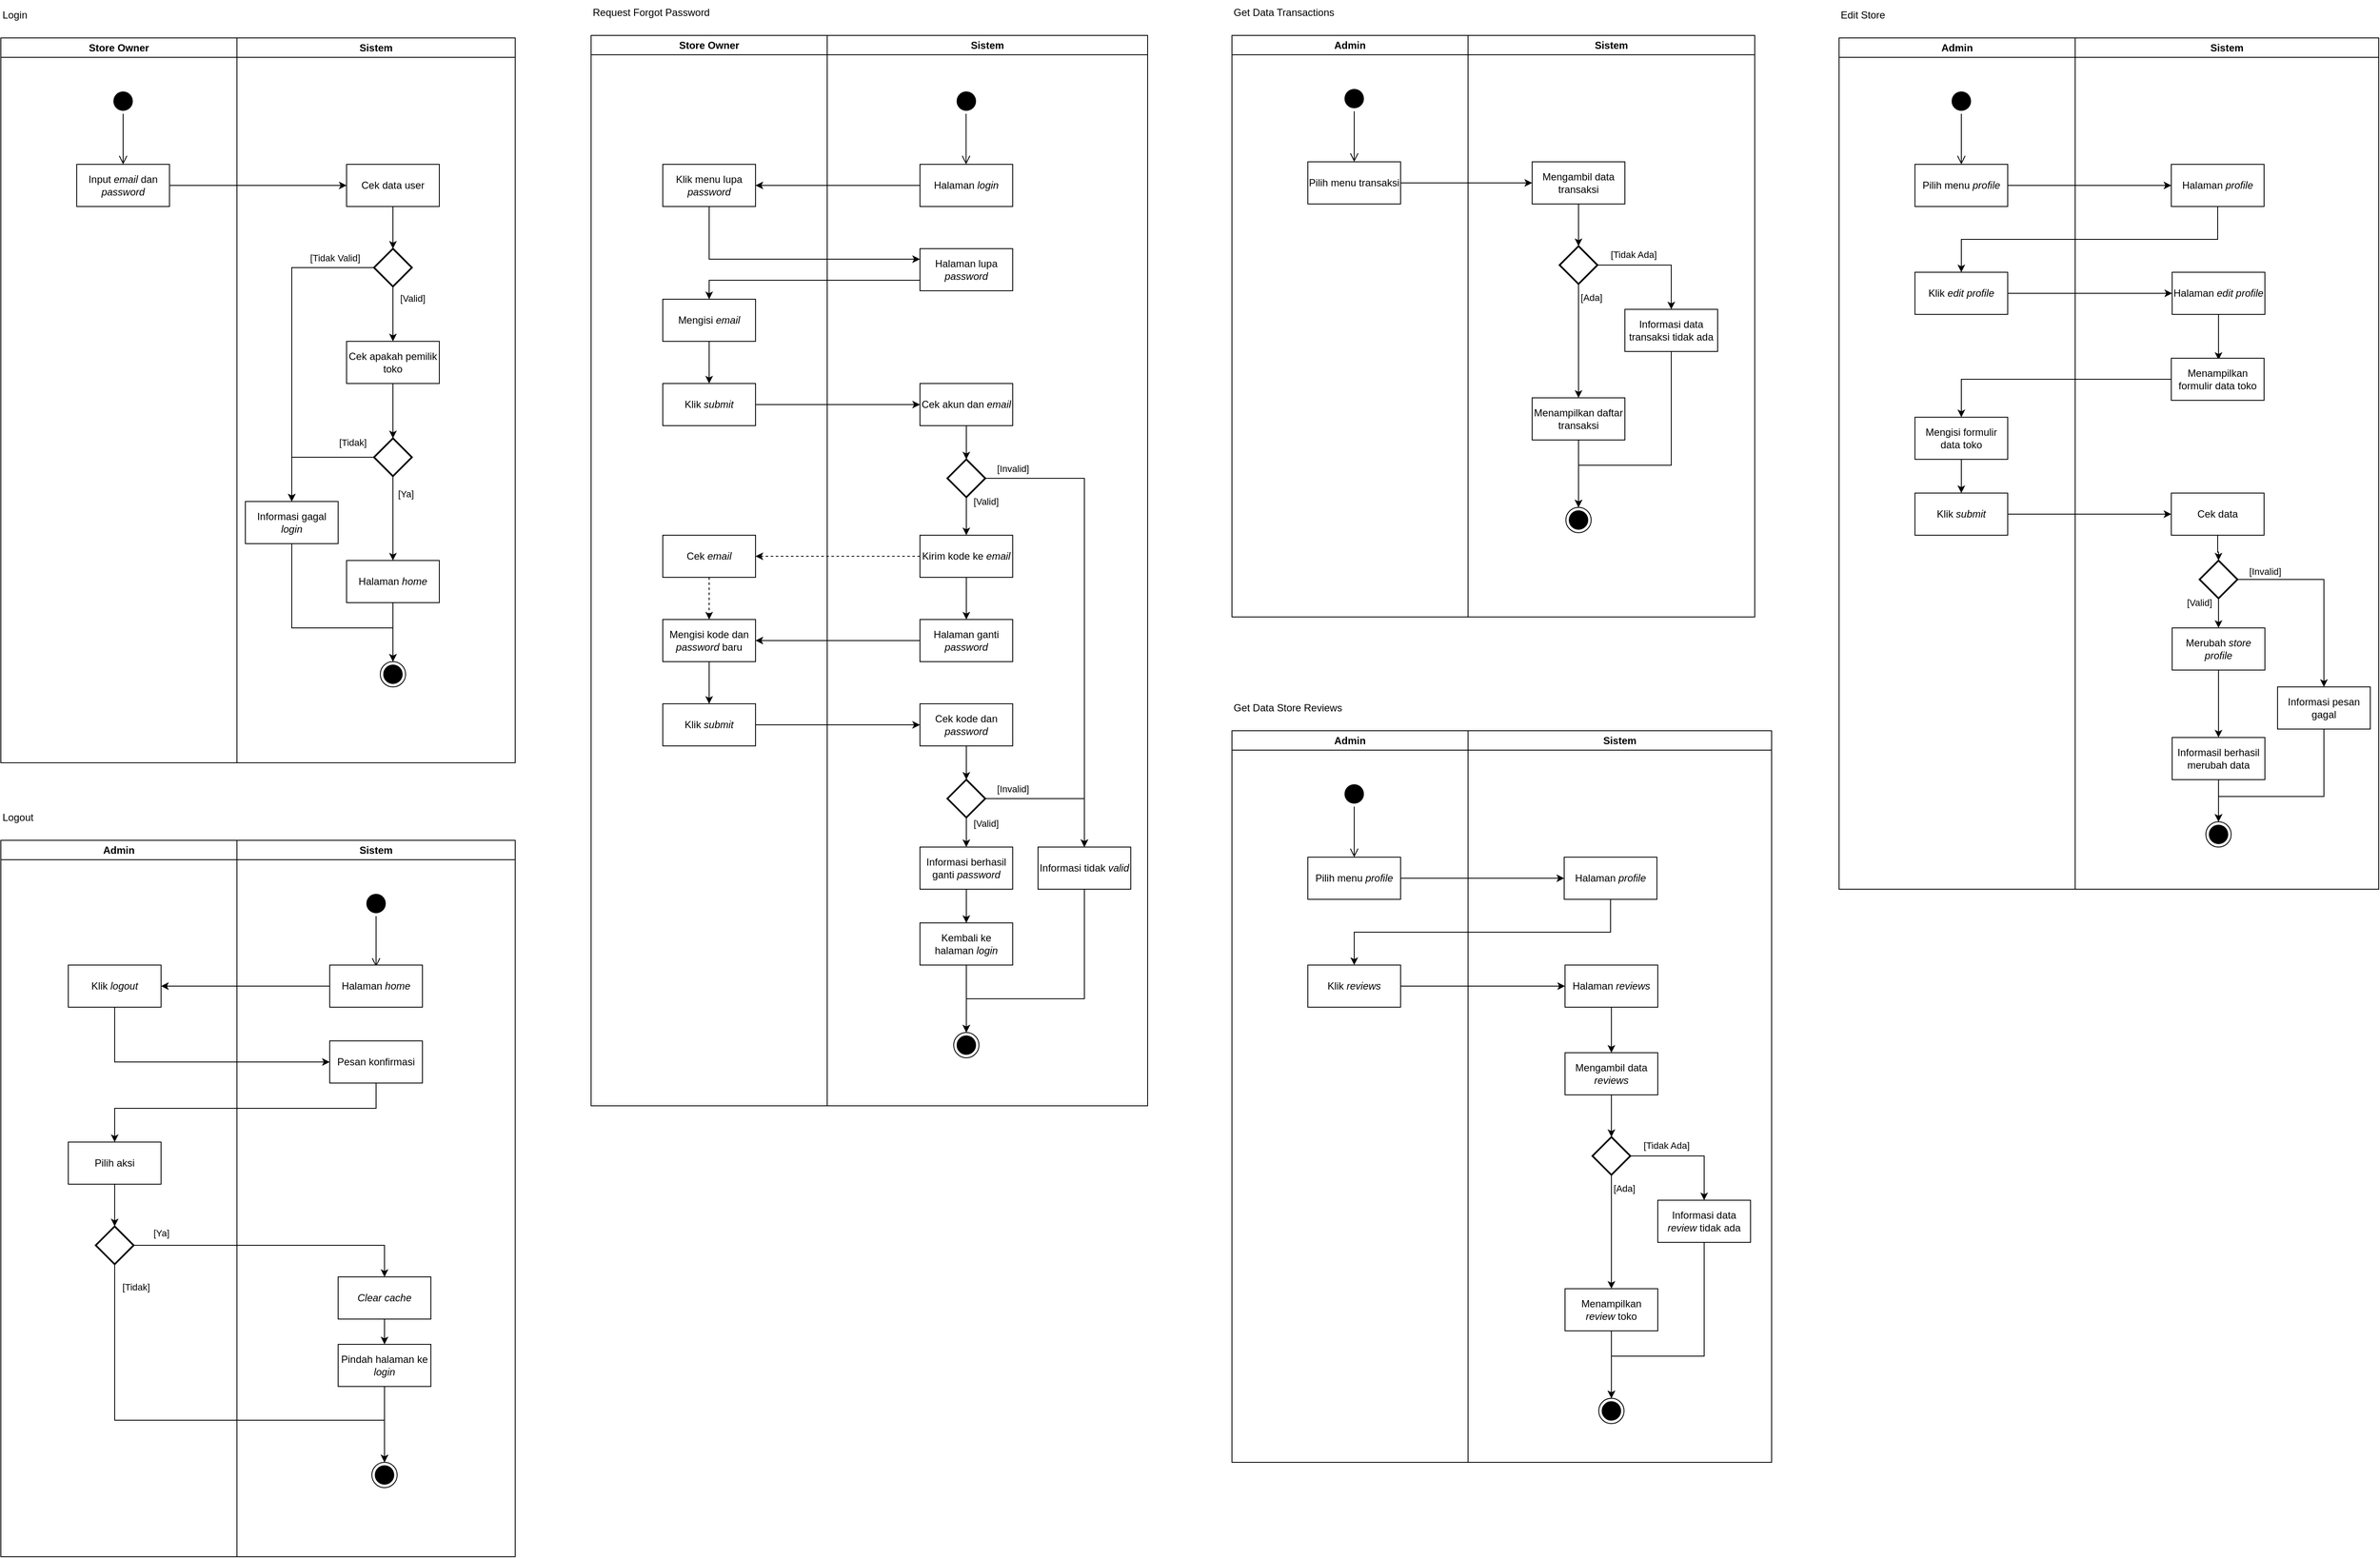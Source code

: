 <mxfile version="21.6.3" type="github">
  <diagram name="Page-1" id="xiiCET_Y6QIltrTSjUax">
    <mxGraphModel dx="4797" dy="2580" grid="1" gridSize="10" guides="1" tooltips="1" connect="1" arrows="1" fold="1" page="1" pageScale="1" pageWidth="827" pageHeight="1169" math="0" shadow="0">
      <root>
        <mxCell id="0" />
        <mxCell id="1" parent="0" />
        <mxCell id="NhR1j5uH20zTkMwMt2rW-1" value="" style="group;movable=1;resizable=1;rotatable=1;deletable=1;editable=1;locked=0;connectable=1;" parent="1" vertex="1" connectable="0">
          <mxGeometry x="-160" y="110" width="610" height="860" as="geometry" />
        </mxCell>
        <mxCell id="NhR1j5uH20zTkMwMt2rW-2" value="Store Owner" style="swimlane;whiteSpace=wrap;html=1;movable=1;resizable=1;rotatable=1;deletable=1;editable=1;locked=0;connectable=1;" parent="NhR1j5uH20zTkMwMt2rW-1" vertex="1">
          <mxGeometry width="280" height="860" as="geometry" />
        </mxCell>
        <mxCell id="NhR1j5uH20zTkMwMt2rW-3" value="" style="ellipse;html=1;shape=startState;fillColor=#000000;strokeColor=#030000;movable=1;resizable=1;rotatable=1;deletable=1;editable=1;locked=0;connectable=1;" parent="NhR1j5uH20zTkMwMt2rW-2" vertex="1">
          <mxGeometry x="130" y="60" width="30" height="30" as="geometry" />
        </mxCell>
        <mxCell id="NhR1j5uH20zTkMwMt2rW-4" value="" style="edgeStyle=orthogonalEdgeStyle;html=1;verticalAlign=bottom;endArrow=open;endSize=8;strokeColor=#030000;rounded=0;movable=1;resizable=1;rotatable=1;deletable=1;editable=1;locked=0;connectable=1;" parent="NhR1j5uH20zTkMwMt2rW-2" source="NhR1j5uH20zTkMwMt2rW-3" edge="1">
          <mxGeometry relative="1" as="geometry">
            <mxPoint x="145" y="150" as="targetPoint" />
          </mxGeometry>
        </mxCell>
        <mxCell id="NhR1j5uH20zTkMwMt2rW-5" value="Input &lt;i&gt;email&lt;/i&gt; dan &lt;i&gt;password&lt;/i&gt;" style="html=1;whiteSpace=wrap;movable=1;resizable=1;rotatable=1;deletable=1;editable=1;locked=0;connectable=1;" parent="NhR1j5uH20zTkMwMt2rW-2" vertex="1">
          <mxGeometry x="90" y="150" width="110" height="50" as="geometry" />
        </mxCell>
        <mxCell id="NhR1j5uH20zTkMwMt2rW-6" value="Sistem" style="swimlane;whiteSpace=wrap;html=1;movable=1;resizable=1;rotatable=1;deletable=1;editable=1;locked=0;connectable=1;" parent="NhR1j5uH20zTkMwMt2rW-1" vertex="1">
          <mxGeometry x="280" width="330" height="860" as="geometry" />
        </mxCell>
        <mxCell id="NhR1j5uH20zTkMwMt2rW-7" style="edgeStyle=orthogonalEdgeStyle;rounded=0;orthogonalLoop=1;jettySize=auto;html=1;movable=1;resizable=1;rotatable=1;deletable=1;editable=1;locked=0;connectable=1;" parent="NhR1j5uH20zTkMwMt2rW-6" source="NhR1j5uH20zTkMwMt2rW-8" target="NhR1j5uH20zTkMwMt2rW-13" edge="1">
          <mxGeometry relative="1" as="geometry" />
        </mxCell>
        <mxCell id="NhR1j5uH20zTkMwMt2rW-8" value="Cek data user" style="html=1;whiteSpace=wrap;movable=1;resizable=1;rotatable=1;deletable=1;editable=1;locked=0;connectable=1;" parent="NhR1j5uH20zTkMwMt2rW-6" vertex="1">
          <mxGeometry x="130" y="150" width="110" height="50" as="geometry" />
        </mxCell>
        <mxCell id="NhR1j5uH20zTkMwMt2rW-11" style="edgeStyle=orthogonalEdgeStyle;rounded=0;orthogonalLoop=1;jettySize=auto;html=1;exitX=0;exitY=0.5;exitDx=0;exitDy=0;exitPerimeter=0;movable=1;resizable=1;rotatable=1;deletable=1;editable=1;locked=0;connectable=1;" parent="NhR1j5uH20zTkMwMt2rW-6" source="NhR1j5uH20zTkMwMt2rW-13" target="NhR1j5uH20zTkMwMt2rW-16" edge="1">
          <mxGeometry relative="1" as="geometry" />
        </mxCell>
        <mxCell id="NhR1j5uH20zTkMwMt2rW-12" value="[Tidak Valid]" style="edgeLabel;html=1;align=center;verticalAlign=middle;resizable=1;points=[];movable=1;rotatable=1;deletable=1;editable=1;locked=0;connectable=1;" parent="NhR1j5uH20zTkMwMt2rW-11" vertex="1" connectable="0">
          <mxGeometry x="-0.512" relative="1" as="geometry">
            <mxPoint x="45" y="-12" as="offset" />
          </mxGeometry>
        </mxCell>
        <mxCell id="NhR1j5uH20zTkMwMt2rW-25" value="" style="edgeStyle=orthogonalEdgeStyle;rounded=0;orthogonalLoop=1;jettySize=auto;html=1;" parent="NhR1j5uH20zTkMwMt2rW-6" source="NhR1j5uH20zTkMwMt2rW-13" target="NhR1j5uH20zTkMwMt2rW-22" edge="1">
          <mxGeometry relative="1" as="geometry" />
        </mxCell>
        <mxCell id="NhR1j5uH20zTkMwMt2rW-26" value="[Valid]" style="edgeLabel;html=1;align=center;verticalAlign=middle;resizable=0;points=[];" parent="NhR1j5uH20zTkMwMt2rW-25" vertex="1" connectable="0">
          <mxGeometry x="-0.582" y="1" relative="1" as="geometry">
            <mxPoint x="22" as="offset" />
          </mxGeometry>
        </mxCell>
        <mxCell id="NhR1j5uH20zTkMwMt2rW-13" value="" style="strokeWidth=2;html=1;shape=mxgraph.flowchart.decision;whiteSpace=wrap;movable=1;resizable=1;rotatable=1;deletable=1;editable=1;locked=0;connectable=1;" parent="NhR1j5uH20zTkMwMt2rW-6" vertex="1">
          <mxGeometry x="162.5" y="250" width="45" height="45" as="geometry" />
        </mxCell>
        <mxCell id="NhR1j5uH20zTkMwMt2rW-31" style="edgeStyle=orthogonalEdgeStyle;rounded=0;orthogonalLoop=1;jettySize=auto;html=1;entryX=0.5;entryY=0;entryDx=0;entryDy=0;" parent="NhR1j5uH20zTkMwMt2rW-6" source="NhR1j5uH20zTkMwMt2rW-16" target="NhR1j5uH20zTkMwMt2rW-17" edge="1">
          <mxGeometry relative="1" as="geometry">
            <Array as="points">
              <mxPoint x="65" y="700" />
              <mxPoint x="185" y="700" />
            </Array>
          </mxGeometry>
        </mxCell>
        <mxCell id="NhR1j5uH20zTkMwMt2rW-16" value="Informasi gagal &lt;i&gt;login&lt;/i&gt;" style="html=1;whiteSpace=wrap;movable=1;resizable=1;rotatable=1;deletable=1;editable=1;locked=0;connectable=1;" parent="NhR1j5uH20zTkMwMt2rW-6" vertex="1">
          <mxGeometry x="10" y="550" width="110" height="50" as="geometry" />
        </mxCell>
        <mxCell id="NhR1j5uH20zTkMwMt2rW-17" value="" style="ellipse;html=1;shape=endState;fillColor=#000000;strokeColor=#000000;movable=1;resizable=1;rotatable=1;deletable=1;editable=1;locked=0;connectable=1;" parent="NhR1j5uH20zTkMwMt2rW-6" vertex="1">
          <mxGeometry x="170" y="740" width="30" height="30" as="geometry" />
        </mxCell>
        <mxCell id="NhR1j5uH20zTkMwMt2rW-24" value="" style="edgeStyle=orthogonalEdgeStyle;rounded=0;orthogonalLoop=1;jettySize=auto;html=1;" parent="NhR1j5uH20zTkMwMt2rW-6" source="NhR1j5uH20zTkMwMt2rW-22" target="NhR1j5uH20zTkMwMt2rW-23" edge="1">
          <mxGeometry relative="1" as="geometry" />
        </mxCell>
        <mxCell id="NhR1j5uH20zTkMwMt2rW-22" value="Cek apakah pemilik toko" style="html=1;whiteSpace=wrap;movable=1;resizable=1;rotatable=1;deletable=1;editable=1;locked=0;connectable=1;" parent="NhR1j5uH20zTkMwMt2rW-6" vertex="1">
          <mxGeometry x="130" y="360" width="110" height="50" as="geometry" />
        </mxCell>
        <mxCell id="NhR1j5uH20zTkMwMt2rW-27" style="edgeStyle=orthogonalEdgeStyle;rounded=0;orthogonalLoop=1;jettySize=auto;html=1;exitX=0;exitY=0.5;exitDx=0;exitDy=0;exitPerimeter=0;entryX=0.5;entryY=0;entryDx=0;entryDy=0;" parent="NhR1j5uH20zTkMwMt2rW-6" source="NhR1j5uH20zTkMwMt2rW-23" target="NhR1j5uH20zTkMwMt2rW-16" edge="1">
          <mxGeometry relative="1" as="geometry" />
        </mxCell>
        <mxCell id="NhR1j5uH20zTkMwMt2rW-32" value="[Tidak]" style="edgeLabel;html=1;align=center;verticalAlign=middle;resizable=0;points=[];" parent="NhR1j5uH20zTkMwMt2rW-27" vertex="1" connectable="0">
          <mxGeometry x="-0.652" y="2" relative="1" as="geometry">
            <mxPoint y="-20" as="offset" />
          </mxGeometry>
        </mxCell>
        <mxCell id="NhR1j5uH20zTkMwMt2rW-29" value="" style="edgeStyle=orthogonalEdgeStyle;rounded=0;orthogonalLoop=1;jettySize=auto;html=1;" parent="NhR1j5uH20zTkMwMt2rW-6" source="NhR1j5uH20zTkMwMt2rW-23" target="NhR1j5uH20zTkMwMt2rW-28" edge="1">
          <mxGeometry relative="1" as="geometry" />
        </mxCell>
        <mxCell id="NhR1j5uH20zTkMwMt2rW-33" value="[Ya]" style="edgeLabel;html=1;align=center;verticalAlign=middle;resizable=0;points=[];" parent="NhR1j5uH20zTkMwMt2rW-29" vertex="1" connectable="0">
          <mxGeometry x="-0.509" y="1" relative="1" as="geometry">
            <mxPoint x="14" y="-4" as="offset" />
          </mxGeometry>
        </mxCell>
        <mxCell id="NhR1j5uH20zTkMwMt2rW-23" value="" style="strokeWidth=2;html=1;shape=mxgraph.flowchart.decision;whiteSpace=wrap;movable=1;resizable=1;rotatable=1;deletable=1;editable=1;locked=0;connectable=1;" parent="NhR1j5uH20zTkMwMt2rW-6" vertex="1">
          <mxGeometry x="162.5" y="475" width="45" height="45" as="geometry" />
        </mxCell>
        <mxCell id="NhR1j5uH20zTkMwMt2rW-30" value="" style="edgeStyle=orthogonalEdgeStyle;rounded=0;orthogonalLoop=1;jettySize=auto;html=1;" parent="NhR1j5uH20zTkMwMt2rW-6" source="NhR1j5uH20zTkMwMt2rW-28" target="NhR1j5uH20zTkMwMt2rW-17" edge="1">
          <mxGeometry relative="1" as="geometry" />
        </mxCell>
        <mxCell id="NhR1j5uH20zTkMwMt2rW-28" value="Halaman &lt;i&gt;home&lt;/i&gt;" style="html=1;whiteSpace=wrap;movable=1;resizable=1;rotatable=1;deletable=1;editable=1;locked=0;connectable=1;" parent="NhR1j5uH20zTkMwMt2rW-6" vertex="1">
          <mxGeometry x="130" y="620" width="110" height="50" as="geometry" />
        </mxCell>
        <mxCell id="NhR1j5uH20zTkMwMt2rW-19" style="edgeStyle=orthogonalEdgeStyle;rounded=0;orthogonalLoop=1;jettySize=auto;html=1;entryX=0;entryY=0.5;entryDx=0;entryDy=0;movable=1;resizable=1;rotatable=1;deletable=1;editable=1;locked=0;connectable=1;" parent="NhR1j5uH20zTkMwMt2rW-1" source="NhR1j5uH20zTkMwMt2rW-5" target="NhR1j5uH20zTkMwMt2rW-8" edge="1">
          <mxGeometry relative="1" as="geometry" />
        </mxCell>
        <mxCell id="NhR1j5uH20zTkMwMt2rW-20" value="Login" style="text;html=1;align=left;verticalAlign=middle;resizable=0;points=[];autosize=1;strokeColor=none;fillColor=none;" parent="1" vertex="1">
          <mxGeometry x="-160" y="68" width="50" height="30" as="geometry" />
        </mxCell>
        <mxCell id="W2ZU-YtT6imNM6FTaDiL-1" value="" style="group;movable=1;resizable=1;rotatable=1;deletable=1;editable=1;locked=0;connectable=1;" vertex="1" connectable="0" parent="1">
          <mxGeometry x="540" y="107" width="660" height="1270" as="geometry" />
        </mxCell>
        <mxCell id="W2ZU-YtT6imNM6FTaDiL-2" value="Store Owner" style="swimlane;whiteSpace=wrap;html=1;movable=1;resizable=1;rotatable=1;deletable=1;editable=1;locked=0;connectable=1;" vertex="1" parent="W2ZU-YtT6imNM6FTaDiL-1">
          <mxGeometry width="280" height="1270" as="geometry" />
        </mxCell>
        <mxCell id="W2ZU-YtT6imNM6FTaDiL-68" value="Klik menu lupa &lt;i&gt;password&lt;/i&gt;" style="html=1;whiteSpace=wrap;" vertex="1" parent="W2ZU-YtT6imNM6FTaDiL-2">
          <mxGeometry x="85" y="153" width="110" height="50" as="geometry" />
        </mxCell>
        <mxCell id="W2ZU-YtT6imNM6FTaDiL-75" value="" style="edgeStyle=orthogonalEdgeStyle;rounded=0;orthogonalLoop=1;jettySize=auto;html=1;" edge="1" parent="W2ZU-YtT6imNM6FTaDiL-2" source="W2ZU-YtT6imNM6FTaDiL-72" target="W2ZU-YtT6imNM6FTaDiL-74">
          <mxGeometry relative="1" as="geometry" />
        </mxCell>
        <mxCell id="W2ZU-YtT6imNM6FTaDiL-72" value="Mengisi &lt;i&gt;email&lt;/i&gt;" style="html=1;whiteSpace=wrap;" vertex="1" parent="W2ZU-YtT6imNM6FTaDiL-2">
          <mxGeometry x="85" y="313" width="110" height="50" as="geometry" />
        </mxCell>
        <mxCell id="W2ZU-YtT6imNM6FTaDiL-74" value="Klik &lt;i&gt;submit&lt;/i&gt;" style="html=1;whiteSpace=wrap;" vertex="1" parent="W2ZU-YtT6imNM6FTaDiL-2">
          <mxGeometry x="85" y="413" width="110" height="50" as="geometry" />
        </mxCell>
        <mxCell id="W2ZU-YtT6imNM6FTaDiL-89" value="" style="edgeStyle=orthogonalEdgeStyle;rounded=0;orthogonalLoop=1;jettySize=auto;html=1;dashed=1;" edge="1" parent="W2ZU-YtT6imNM6FTaDiL-2" source="W2ZU-YtT6imNM6FTaDiL-86" target="W2ZU-YtT6imNM6FTaDiL-88">
          <mxGeometry relative="1" as="geometry" />
        </mxCell>
        <mxCell id="W2ZU-YtT6imNM6FTaDiL-86" value="Cek &lt;i&gt;email&lt;/i&gt;" style="html=1;whiteSpace=wrap;" vertex="1" parent="W2ZU-YtT6imNM6FTaDiL-2">
          <mxGeometry x="85" y="593" width="110" height="50" as="geometry" />
        </mxCell>
        <mxCell id="W2ZU-YtT6imNM6FTaDiL-92" value="" style="edgeStyle=orthogonalEdgeStyle;rounded=0;orthogonalLoop=1;jettySize=auto;html=1;" edge="1" parent="W2ZU-YtT6imNM6FTaDiL-2" source="W2ZU-YtT6imNM6FTaDiL-88" target="W2ZU-YtT6imNM6FTaDiL-91">
          <mxGeometry relative="1" as="geometry" />
        </mxCell>
        <mxCell id="W2ZU-YtT6imNM6FTaDiL-88" value="Mengisi kode dan &lt;i&gt;password&lt;/i&gt; baru" style="html=1;whiteSpace=wrap;" vertex="1" parent="W2ZU-YtT6imNM6FTaDiL-2">
          <mxGeometry x="85" y="693" width="110" height="50" as="geometry" />
        </mxCell>
        <mxCell id="W2ZU-YtT6imNM6FTaDiL-91" value="Klik &lt;i&gt;submit&lt;/i&gt;" style="html=1;whiteSpace=wrap;" vertex="1" parent="W2ZU-YtT6imNM6FTaDiL-2">
          <mxGeometry x="85" y="793" width="110" height="50" as="geometry" />
        </mxCell>
        <mxCell id="W2ZU-YtT6imNM6FTaDiL-6" value="Sistem" style="swimlane;whiteSpace=wrap;html=1;movable=1;resizable=1;rotatable=1;deletable=1;editable=1;locked=0;connectable=1;" vertex="1" parent="W2ZU-YtT6imNM6FTaDiL-1">
          <mxGeometry x="280" width="380" height="1270" as="geometry" />
        </mxCell>
        <mxCell id="W2ZU-YtT6imNM6FTaDiL-3" value="" style="ellipse;html=1;shape=startState;fillColor=#000000;strokeColor=#030000;movable=1;resizable=1;rotatable=1;deletable=1;editable=1;locked=0;connectable=1;" vertex="1" parent="W2ZU-YtT6imNM6FTaDiL-6">
          <mxGeometry x="150" y="63" width="30" height="30" as="geometry" />
        </mxCell>
        <mxCell id="W2ZU-YtT6imNM6FTaDiL-66" value="Halaman &lt;i&gt;login&lt;/i&gt;" style="html=1;whiteSpace=wrap;" vertex="1" parent="W2ZU-YtT6imNM6FTaDiL-6">
          <mxGeometry x="110" y="153" width="110" height="50" as="geometry" />
        </mxCell>
        <mxCell id="W2ZU-YtT6imNM6FTaDiL-67" value="" style="edgeStyle=orthogonalEdgeStyle;html=1;verticalAlign=bottom;endArrow=open;endSize=8;strokeColor=#030000;rounded=0;" edge="1" parent="W2ZU-YtT6imNM6FTaDiL-6">
          <mxGeometry relative="1" as="geometry">
            <mxPoint x="164.7" y="153" as="targetPoint" />
            <mxPoint x="164.7" y="93" as="sourcePoint" />
            <Array as="points">
              <mxPoint x="164.7" y="123" />
              <mxPoint x="164.7" y="123" />
            </Array>
          </mxGeometry>
        </mxCell>
        <mxCell id="W2ZU-YtT6imNM6FTaDiL-70" value="Halaman lupa &lt;i&gt;password&lt;/i&gt;" style="html=1;whiteSpace=wrap;" vertex="1" parent="W2ZU-YtT6imNM6FTaDiL-6">
          <mxGeometry x="110" y="253" width="110" height="50" as="geometry" />
        </mxCell>
        <mxCell id="W2ZU-YtT6imNM6FTaDiL-80" value="" style="edgeStyle=orthogonalEdgeStyle;rounded=0;orthogonalLoop=1;jettySize=auto;html=1;" edge="1" parent="W2ZU-YtT6imNM6FTaDiL-6" source="W2ZU-YtT6imNM6FTaDiL-76" target="W2ZU-YtT6imNM6FTaDiL-79">
          <mxGeometry relative="1" as="geometry" />
        </mxCell>
        <mxCell id="W2ZU-YtT6imNM6FTaDiL-76" value="Cek akun dan &lt;i&gt;email&lt;/i&gt;" style="html=1;whiteSpace=wrap;" vertex="1" parent="W2ZU-YtT6imNM6FTaDiL-6">
          <mxGeometry x="110" y="413" width="110" height="50" as="geometry" />
        </mxCell>
        <mxCell id="W2ZU-YtT6imNM6FTaDiL-82" value="" style="edgeStyle=orthogonalEdgeStyle;rounded=0;orthogonalLoop=1;jettySize=auto;html=1;" edge="1" parent="W2ZU-YtT6imNM6FTaDiL-6" source="W2ZU-YtT6imNM6FTaDiL-79" target="W2ZU-YtT6imNM6FTaDiL-81">
          <mxGeometry relative="1" as="geometry" />
        </mxCell>
        <mxCell id="W2ZU-YtT6imNM6FTaDiL-83" value="[Valid]" style="edgeLabel;html=1;align=center;verticalAlign=middle;resizable=0;points=[];" vertex="1" connectable="0" parent="W2ZU-YtT6imNM6FTaDiL-82">
          <mxGeometry x="-0.375" y="-1" relative="1" as="geometry">
            <mxPoint x="24" y="-9" as="offset" />
          </mxGeometry>
        </mxCell>
        <mxCell id="W2ZU-YtT6imNM6FTaDiL-124" style="edgeStyle=orthogonalEdgeStyle;rounded=0;orthogonalLoop=1;jettySize=auto;html=1;exitX=1;exitY=0.5;exitDx=0;exitDy=0;exitPerimeter=0;entryX=0.5;entryY=0;entryDx=0;entryDy=0;" edge="1" parent="W2ZU-YtT6imNM6FTaDiL-6" source="W2ZU-YtT6imNM6FTaDiL-79" target="W2ZU-YtT6imNM6FTaDiL-121">
          <mxGeometry relative="1" as="geometry" />
        </mxCell>
        <mxCell id="W2ZU-YtT6imNM6FTaDiL-127" value="[Invalid]" style="edgeLabel;html=1;align=center;verticalAlign=middle;resizable=0;points=[];" vertex="1" connectable="0" parent="W2ZU-YtT6imNM6FTaDiL-124">
          <mxGeometry x="-0.902" y="1" relative="1" as="geometry">
            <mxPoint x="5" y="-11" as="offset" />
          </mxGeometry>
        </mxCell>
        <mxCell id="W2ZU-YtT6imNM6FTaDiL-79" value="" style="strokeWidth=2;html=1;shape=mxgraph.flowchart.decision;whiteSpace=wrap;movable=1;resizable=1;rotatable=1;deletable=1;editable=1;locked=0;connectable=1;" vertex="1" parent="W2ZU-YtT6imNM6FTaDiL-6">
          <mxGeometry x="142.5" y="503" width="45" height="45" as="geometry" />
        </mxCell>
        <mxCell id="W2ZU-YtT6imNM6FTaDiL-85" value="" style="edgeStyle=orthogonalEdgeStyle;rounded=0;orthogonalLoop=1;jettySize=auto;html=1;" edge="1" parent="W2ZU-YtT6imNM6FTaDiL-6" source="W2ZU-YtT6imNM6FTaDiL-81" target="W2ZU-YtT6imNM6FTaDiL-84">
          <mxGeometry relative="1" as="geometry" />
        </mxCell>
        <mxCell id="W2ZU-YtT6imNM6FTaDiL-81" value="Kirim kode ke &lt;i&gt;email&lt;/i&gt;" style="html=1;whiteSpace=wrap;" vertex="1" parent="W2ZU-YtT6imNM6FTaDiL-6">
          <mxGeometry x="110" y="593" width="110" height="50" as="geometry" />
        </mxCell>
        <mxCell id="W2ZU-YtT6imNM6FTaDiL-84" value="Halaman ganti &lt;i&gt;password&lt;/i&gt;" style="html=1;whiteSpace=wrap;" vertex="1" parent="W2ZU-YtT6imNM6FTaDiL-6">
          <mxGeometry x="110" y="693" width="110" height="50" as="geometry" />
        </mxCell>
        <mxCell id="W2ZU-YtT6imNM6FTaDiL-111" value="" style="edgeStyle=orthogonalEdgeStyle;rounded=0;orthogonalLoop=1;jettySize=auto;html=1;" edge="1" parent="W2ZU-YtT6imNM6FTaDiL-6" source="W2ZU-YtT6imNM6FTaDiL-93" target="W2ZU-YtT6imNM6FTaDiL-110">
          <mxGeometry relative="1" as="geometry" />
        </mxCell>
        <mxCell id="W2ZU-YtT6imNM6FTaDiL-93" value="Cek kode dan &lt;i&gt;password&lt;/i&gt;" style="html=1;whiteSpace=wrap;" vertex="1" parent="W2ZU-YtT6imNM6FTaDiL-6">
          <mxGeometry x="110" y="793" width="110" height="50" as="geometry" />
        </mxCell>
        <mxCell id="W2ZU-YtT6imNM6FTaDiL-114" value="" style="edgeStyle=orthogonalEdgeStyle;rounded=0;orthogonalLoop=1;jettySize=auto;html=1;" edge="1" parent="W2ZU-YtT6imNM6FTaDiL-6" source="W2ZU-YtT6imNM6FTaDiL-110" target="W2ZU-YtT6imNM6FTaDiL-112">
          <mxGeometry relative="1" as="geometry" />
        </mxCell>
        <mxCell id="W2ZU-YtT6imNM6FTaDiL-116" value="[Valid]" style="edgeLabel;html=1;align=center;verticalAlign=middle;resizable=0;points=[];" vertex="1" connectable="0" parent="W2ZU-YtT6imNM6FTaDiL-114">
          <mxGeometry x="-0.57" relative="1" as="geometry">
            <mxPoint x="23" y="-3" as="offset" />
          </mxGeometry>
        </mxCell>
        <mxCell id="W2ZU-YtT6imNM6FTaDiL-123" style="edgeStyle=orthogonalEdgeStyle;rounded=0;orthogonalLoop=1;jettySize=auto;html=1;exitX=1;exitY=0.5;exitDx=0;exitDy=0;exitPerimeter=0;entryX=0.5;entryY=0;entryDx=0;entryDy=0;" edge="1" parent="W2ZU-YtT6imNM6FTaDiL-6" source="W2ZU-YtT6imNM6FTaDiL-110" target="W2ZU-YtT6imNM6FTaDiL-121">
          <mxGeometry relative="1" as="geometry" />
        </mxCell>
        <mxCell id="W2ZU-YtT6imNM6FTaDiL-126" value="[Invalid]" style="edgeLabel;html=1;align=center;verticalAlign=middle;resizable=0;points=[];" vertex="1" connectable="0" parent="W2ZU-YtT6imNM6FTaDiL-123">
          <mxGeometry x="-0.321" y="1" relative="1" as="geometry">
            <mxPoint x="-27" y="-11" as="offset" />
          </mxGeometry>
        </mxCell>
        <mxCell id="W2ZU-YtT6imNM6FTaDiL-110" value="" style="strokeWidth=2;html=1;shape=mxgraph.flowchart.decision;whiteSpace=wrap;movable=1;resizable=1;rotatable=1;deletable=1;editable=1;locked=0;connectable=1;" vertex="1" parent="W2ZU-YtT6imNM6FTaDiL-6">
          <mxGeometry x="142.5" y="883" width="45" height="45" as="geometry" />
        </mxCell>
        <mxCell id="W2ZU-YtT6imNM6FTaDiL-115" value="" style="edgeStyle=orthogonalEdgeStyle;rounded=0;orthogonalLoop=1;jettySize=auto;html=1;" edge="1" parent="W2ZU-YtT6imNM6FTaDiL-6" source="W2ZU-YtT6imNM6FTaDiL-112" target="W2ZU-YtT6imNM6FTaDiL-113">
          <mxGeometry relative="1" as="geometry" />
        </mxCell>
        <mxCell id="W2ZU-YtT6imNM6FTaDiL-112" value="Informasi berhasil ganti &lt;i&gt;password&lt;/i&gt;" style="html=1;whiteSpace=wrap;" vertex="1" parent="W2ZU-YtT6imNM6FTaDiL-6">
          <mxGeometry x="110" y="963" width="110" height="50" as="geometry" />
        </mxCell>
        <mxCell id="W2ZU-YtT6imNM6FTaDiL-118" value="" style="edgeStyle=orthogonalEdgeStyle;rounded=0;orthogonalLoop=1;jettySize=auto;html=1;" edge="1" parent="W2ZU-YtT6imNM6FTaDiL-6" source="W2ZU-YtT6imNM6FTaDiL-113" target="W2ZU-YtT6imNM6FTaDiL-117">
          <mxGeometry relative="1" as="geometry" />
        </mxCell>
        <mxCell id="W2ZU-YtT6imNM6FTaDiL-113" value="Kembali ke halaman &lt;i&gt;login&lt;/i&gt;" style="html=1;whiteSpace=wrap;" vertex="1" parent="W2ZU-YtT6imNM6FTaDiL-6">
          <mxGeometry x="110" y="1053" width="110" height="50" as="geometry" />
        </mxCell>
        <mxCell id="W2ZU-YtT6imNM6FTaDiL-117" value="" style="ellipse;html=1;shape=endState;fillColor=#000000;strokeColor=#000000;movable=1;resizable=1;rotatable=1;deletable=1;editable=1;locked=0;connectable=1;" vertex="1" parent="W2ZU-YtT6imNM6FTaDiL-6">
          <mxGeometry x="150" y="1183" width="30" height="30" as="geometry" />
        </mxCell>
        <mxCell id="W2ZU-YtT6imNM6FTaDiL-125" style="edgeStyle=orthogonalEdgeStyle;rounded=0;orthogonalLoop=1;jettySize=auto;html=1;entryX=0.5;entryY=0;entryDx=0;entryDy=0;" edge="1" parent="W2ZU-YtT6imNM6FTaDiL-6" source="W2ZU-YtT6imNM6FTaDiL-121" target="W2ZU-YtT6imNM6FTaDiL-117">
          <mxGeometry relative="1" as="geometry">
            <Array as="points">
              <mxPoint x="305" y="1143" />
              <mxPoint x="165" y="1143" />
            </Array>
          </mxGeometry>
        </mxCell>
        <mxCell id="W2ZU-YtT6imNM6FTaDiL-121" value="Informasi tidak &lt;i&gt;valid&lt;/i&gt;" style="html=1;whiteSpace=wrap;" vertex="1" parent="W2ZU-YtT6imNM6FTaDiL-6">
          <mxGeometry x="250" y="963" width="110" height="50" as="geometry" />
        </mxCell>
        <mxCell id="W2ZU-YtT6imNM6FTaDiL-69" style="edgeStyle=orthogonalEdgeStyle;rounded=0;orthogonalLoop=1;jettySize=auto;html=1;exitX=0;exitY=0.5;exitDx=0;exitDy=0;entryX=1;entryY=0.5;entryDx=0;entryDy=0;" edge="1" parent="W2ZU-YtT6imNM6FTaDiL-1" source="W2ZU-YtT6imNM6FTaDiL-66" target="W2ZU-YtT6imNM6FTaDiL-68">
          <mxGeometry relative="1" as="geometry" />
        </mxCell>
        <mxCell id="W2ZU-YtT6imNM6FTaDiL-71" style="edgeStyle=orthogonalEdgeStyle;rounded=0;orthogonalLoop=1;jettySize=auto;html=1;entryX=0;entryY=0.25;entryDx=0;entryDy=0;" edge="1" parent="W2ZU-YtT6imNM6FTaDiL-1" source="W2ZU-YtT6imNM6FTaDiL-68" target="W2ZU-YtT6imNM6FTaDiL-70">
          <mxGeometry relative="1" as="geometry">
            <Array as="points">
              <mxPoint x="140" y="266" />
            </Array>
          </mxGeometry>
        </mxCell>
        <mxCell id="W2ZU-YtT6imNM6FTaDiL-73" style="edgeStyle=orthogonalEdgeStyle;rounded=0;orthogonalLoop=1;jettySize=auto;html=1;exitX=0;exitY=0.75;exitDx=0;exitDy=0;" edge="1" parent="W2ZU-YtT6imNM6FTaDiL-1" source="W2ZU-YtT6imNM6FTaDiL-70" target="W2ZU-YtT6imNM6FTaDiL-72">
          <mxGeometry relative="1" as="geometry" />
        </mxCell>
        <mxCell id="W2ZU-YtT6imNM6FTaDiL-78" style="edgeStyle=orthogonalEdgeStyle;rounded=0;orthogonalLoop=1;jettySize=auto;html=1;exitX=1;exitY=0.5;exitDx=0;exitDy=0;" edge="1" parent="W2ZU-YtT6imNM6FTaDiL-1" source="W2ZU-YtT6imNM6FTaDiL-74" target="W2ZU-YtT6imNM6FTaDiL-76">
          <mxGeometry relative="1" as="geometry" />
        </mxCell>
        <mxCell id="W2ZU-YtT6imNM6FTaDiL-87" style="edgeStyle=orthogonalEdgeStyle;rounded=0;orthogonalLoop=1;jettySize=auto;html=1;exitX=0;exitY=0.5;exitDx=0;exitDy=0;entryX=1;entryY=0.5;entryDx=0;entryDy=0;dashed=1;" edge="1" parent="W2ZU-YtT6imNM6FTaDiL-1" source="W2ZU-YtT6imNM6FTaDiL-81" target="W2ZU-YtT6imNM6FTaDiL-86">
          <mxGeometry relative="1" as="geometry" />
        </mxCell>
        <mxCell id="W2ZU-YtT6imNM6FTaDiL-90" style="edgeStyle=orthogonalEdgeStyle;rounded=0;orthogonalLoop=1;jettySize=auto;html=1;exitX=0;exitY=0.5;exitDx=0;exitDy=0;entryX=1;entryY=0.5;entryDx=0;entryDy=0;" edge="1" parent="W2ZU-YtT6imNM6FTaDiL-1" source="W2ZU-YtT6imNM6FTaDiL-84" target="W2ZU-YtT6imNM6FTaDiL-88">
          <mxGeometry relative="1" as="geometry" />
        </mxCell>
        <mxCell id="W2ZU-YtT6imNM6FTaDiL-108" style="edgeStyle=orthogonalEdgeStyle;rounded=0;orthogonalLoop=1;jettySize=auto;html=1;exitX=1;exitY=0.5;exitDx=0;exitDy=0;" edge="1" parent="W2ZU-YtT6imNM6FTaDiL-1" source="W2ZU-YtT6imNM6FTaDiL-91" target="W2ZU-YtT6imNM6FTaDiL-93">
          <mxGeometry relative="1" as="geometry" />
        </mxCell>
        <mxCell id="W2ZU-YtT6imNM6FTaDiL-27" value="Request Forgot Password" style="text;html=1;align=left;verticalAlign=middle;resizable=0;points=[];autosize=1;strokeColor=none;fillColor=none;" vertex="1" parent="1">
          <mxGeometry x="540" y="65" width="160" height="30" as="geometry" />
        </mxCell>
        <mxCell id="W2ZU-YtT6imNM6FTaDiL-28" value="Admin" style="swimlane;whiteSpace=wrap;html=1;" vertex="1" parent="1">
          <mxGeometry x="1300" y="107" width="280" height="690" as="geometry" />
        </mxCell>
        <mxCell id="W2ZU-YtT6imNM6FTaDiL-29" value="" style="ellipse;html=1;shape=startState;fillColor=#000000;strokeColor=#030000;" vertex="1" parent="W2ZU-YtT6imNM6FTaDiL-28">
          <mxGeometry x="130" y="60" width="30" height="30" as="geometry" />
        </mxCell>
        <mxCell id="W2ZU-YtT6imNM6FTaDiL-30" value="" style="edgeStyle=orthogonalEdgeStyle;html=1;verticalAlign=bottom;endArrow=open;endSize=8;strokeColor=#030000;rounded=0;" edge="1" parent="W2ZU-YtT6imNM6FTaDiL-28" source="W2ZU-YtT6imNM6FTaDiL-29">
          <mxGeometry relative="1" as="geometry">
            <mxPoint x="145" y="150" as="targetPoint" />
          </mxGeometry>
        </mxCell>
        <mxCell id="W2ZU-YtT6imNM6FTaDiL-31" value="Pilih menu transaksi" style="html=1;whiteSpace=wrap;" vertex="1" parent="W2ZU-YtT6imNM6FTaDiL-28">
          <mxGeometry x="90" y="150" width="110" height="50" as="geometry" />
        </mxCell>
        <mxCell id="W2ZU-YtT6imNM6FTaDiL-32" value="Sistem" style="swimlane;whiteSpace=wrap;html=1;movable=1;resizable=1;rotatable=1;deletable=1;editable=1;locked=0;connectable=1;" vertex="1" parent="1">
          <mxGeometry x="1580" y="107" width="340" height="690" as="geometry" />
        </mxCell>
        <mxCell id="W2ZU-YtT6imNM6FTaDiL-33" style="edgeStyle=orthogonalEdgeStyle;rounded=0;orthogonalLoop=1;jettySize=auto;html=1;" edge="1" parent="W2ZU-YtT6imNM6FTaDiL-32" source="W2ZU-YtT6imNM6FTaDiL-34" target="W2ZU-YtT6imNM6FTaDiL-39">
          <mxGeometry relative="1" as="geometry" />
        </mxCell>
        <mxCell id="W2ZU-YtT6imNM6FTaDiL-34" value="Mengambil data transaksi" style="html=1;whiteSpace=wrap;movable=1;resizable=1;rotatable=1;deletable=1;editable=1;locked=0;connectable=1;" vertex="1" parent="W2ZU-YtT6imNM6FTaDiL-32">
          <mxGeometry x="76" y="150" width="110" height="50" as="geometry" />
        </mxCell>
        <mxCell id="W2ZU-YtT6imNM6FTaDiL-35" value="" style="edgeStyle=orthogonalEdgeStyle;rounded=0;orthogonalLoop=1;jettySize=auto;html=1;" edge="1" parent="W2ZU-YtT6imNM6FTaDiL-32" source="W2ZU-YtT6imNM6FTaDiL-39" target="W2ZU-YtT6imNM6FTaDiL-41">
          <mxGeometry relative="1" as="geometry" />
        </mxCell>
        <mxCell id="W2ZU-YtT6imNM6FTaDiL-36" value="[Ada]" style="edgeLabel;html=1;align=center;verticalAlign=middle;resizable=0;points=[];" vertex="1" connectable="0" parent="W2ZU-YtT6imNM6FTaDiL-35">
          <mxGeometry x="-0.773" y="3" relative="1" as="geometry">
            <mxPoint x="12" as="offset" />
          </mxGeometry>
        </mxCell>
        <mxCell id="W2ZU-YtT6imNM6FTaDiL-37" style="edgeStyle=orthogonalEdgeStyle;rounded=0;orthogonalLoop=1;jettySize=auto;html=1;exitX=1;exitY=0.5;exitDx=0;exitDy=0;exitPerimeter=0;entryX=0.5;entryY=0;entryDx=0;entryDy=0;" edge="1" parent="W2ZU-YtT6imNM6FTaDiL-32" source="W2ZU-YtT6imNM6FTaDiL-39" target="W2ZU-YtT6imNM6FTaDiL-43">
          <mxGeometry relative="1" as="geometry" />
        </mxCell>
        <mxCell id="W2ZU-YtT6imNM6FTaDiL-38" value="[Tidak Ada]" style="edgeLabel;html=1;align=center;verticalAlign=middle;resizable=0;points=[];" vertex="1" connectable="0" parent="W2ZU-YtT6imNM6FTaDiL-37">
          <mxGeometry x="-0.547" relative="1" as="geometry">
            <mxPoint x="11" y="-13" as="offset" />
          </mxGeometry>
        </mxCell>
        <mxCell id="W2ZU-YtT6imNM6FTaDiL-39" value="" style="strokeWidth=2;html=1;shape=mxgraph.flowchart.decision;whiteSpace=wrap;" vertex="1" parent="W2ZU-YtT6imNM6FTaDiL-32">
          <mxGeometry x="108.5" y="250" width="45" height="45" as="geometry" />
        </mxCell>
        <mxCell id="W2ZU-YtT6imNM6FTaDiL-40" value="" style="edgeStyle=orthogonalEdgeStyle;rounded=0;orthogonalLoop=1;jettySize=auto;html=1;" edge="1" parent="W2ZU-YtT6imNM6FTaDiL-32" source="W2ZU-YtT6imNM6FTaDiL-41" target="W2ZU-YtT6imNM6FTaDiL-44">
          <mxGeometry relative="1" as="geometry" />
        </mxCell>
        <mxCell id="W2ZU-YtT6imNM6FTaDiL-41" value="Menampilkan daftar transaksi" style="html=1;whiteSpace=wrap;" vertex="1" parent="W2ZU-YtT6imNM6FTaDiL-32">
          <mxGeometry x="76" y="430" width="110" height="50" as="geometry" />
        </mxCell>
        <mxCell id="W2ZU-YtT6imNM6FTaDiL-42" style="edgeStyle=orthogonalEdgeStyle;rounded=0;orthogonalLoop=1;jettySize=auto;html=1;exitX=0.5;exitY=1;exitDx=0;exitDy=0;entryX=0.5;entryY=0;entryDx=0;entryDy=0;" edge="1" parent="W2ZU-YtT6imNM6FTaDiL-32" source="W2ZU-YtT6imNM6FTaDiL-43" target="W2ZU-YtT6imNM6FTaDiL-44">
          <mxGeometry relative="1" as="geometry">
            <Array as="points">
              <mxPoint x="241" y="510" />
              <mxPoint x="131" y="510" />
            </Array>
          </mxGeometry>
        </mxCell>
        <mxCell id="W2ZU-YtT6imNM6FTaDiL-43" value="Informasi data transaksi tidak ada" style="html=1;whiteSpace=wrap;" vertex="1" parent="W2ZU-YtT6imNM6FTaDiL-32">
          <mxGeometry x="186" y="325" width="110" height="50" as="geometry" />
        </mxCell>
        <mxCell id="W2ZU-YtT6imNM6FTaDiL-44" value="" style="ellipse;html=1;shape=endState;fillColor=#000000;strokeColor=#000000;movable=1;resizable=1;rotatable=1;deletable=1;editable=1;locked=0;connectable=1;" vertex="1" parent="W2ZU-YtT6imNM6FTaDiL-32">
          <mxGeometry x="116" y="560" width="30" height="30" as="geometry" />
        </mxCell>
        <mxCell id="W2ZU-YtT6imNM6FTaDiL-45" style="edgeStyle=orthogonalEdgeStyle;rounded=0;orthogonalLoop=1;jettySize=auto;html=1;entryX=0;entryY=0.5;entryDx=0;entryDy=0;" edge="1" parent="1" source="W2ZU-YtT6imNM6FTaDiL-31" target="W2ZU-YtT6imNM6FTaDiL-34">
          <mxGeometry relative="1" as="geometry" />
        </mxCell>
        <mxCell id="W2ZU-YtT6imNM6FTaDiL-46" value="Get Data Transactions" style="text;html=1;align=left;verticalAlign=middle;resizable=0;points=[];autosize=1;strokeColor=none;fillColor=none;" vertex="1" parent="1">
          <mxGeometry x="1300" y="65" width="140" height="30" as="geometry" />
        </mxCell>
        <mxCell id="W2ZU-YtT6imNM6FTaDiL-47" value="Admin" style="swimlane;whiteSpace=wrap;html=1;" vertex="1" parent="1">
          <mxGeometry x="1300" y="932" width="280" height="868" as="geometry" />
        </mxCell>
        <mxCell id="W2ZU-YtT6imNM6FTaDiL-48" value="" style="ellipse;html=1;shape=startState;fillColor=#000000;strokeColor=#030000;" vertex="1" parent="W2ZU-YtT6imNM6FTaDiL-47">
          <mxGeometry x="130" y="60" width="30" height="30" as="geometry" />
        </mxCell>
        <mxCell id="W2ZU-YtT6imNM6FTaDiL-49" value="" style="edgeStyle=orthogonalEdgeStyle;html=1;verticalAlign=bottom;endArrow=open;endSize=8;strokeColor=#030000;rounded=0;" edge="1" parent="W2ZU-YtT6imNM6FTaDiL-47" source="W2ZU-YtT6imNM6FTaDiL-48">
          <mxGeometry relative="1" as="geometry">
            <mxPoint x="145" y="150" as="targetPoint" />
          </mxGeometry>
        </mxCell>
        <mxCell id="W2ZU-YtT6imNM6FTaDiL-50" value="Pilih menu &lt;i&gt;profile&lt;/i&gt;" style="html=1;whiteSpace=wrap;" vertex="1" parent="W2ZU-YtT6imNM6FTaDiL-47">
          <mxGeometry x="90" y="150" width="110" height="50" as="geometry" />
        </mxCell>
        <mxCell id="W2ZU-YtT6imNM6FTaDiL-130" value="Klik &lt;i&gt;reviews&lt;/i&gt;" style="html=1;whiteSpace=wrap;" vertex="1" parent="W2ZU-YtT6imNM6FTaDiL-47">
          <mxGeometry x="90" y="278" width="110" height="50" as="geometry" />
        </mxCell>
        <mxCell id="W2ZU-YtT6imNM6FTaDiL-51" value="Sistem" style="swimlane;whiteSpace=wrap;html=1;movable=1;resizable=1;rotatable=1;deletable=1;editable=1;locked=0;connectable=1;" vertex="1" parent="1">
          <mxGeometry x="1580" y="932" width="360" height="868" as="geometry" />
        </mxCell>
        <mxCell id="W2ZU-YtT6imNM6FTaDiL-52" style="edgeStyle=orthogonalEdgeStyle;rounded=0;orthogonalLoop=1;jettySize=auto;html=1;" edge="1" parent="W2ZU-YtT6imNM6FTaDiL-51" source="W2ZU-YtT6imNM6FTaDiL-53" target="W2ZU-YtT6imNM6FTaDiL-58">
          <mxGeometry relative="1" as="geometry" />
        </mxCell>
        <mxCell id="W2ZU-YtT6imNM6FTaDiL-53" value="Mengambil data &lt;i&gt;reviews&lt;/i&gt;" style="html=1;whiteSpace=wrap;movable=1;resizable=1;rotatable=1;deletable=1;editable=1;locked=0;connectable=1;" vertex="1" parent="W2ZU-YtT6imNM6FTaDiL-51">
          <mxGeometry x="115" y="382" width="110" height="50" as="geometry" />
        </mxCell>
        <mxCell id="W2ZU-YtT6imNM6FTaDiL-54" value="" style="edgeStyle=orthogonalEdgeStyle;rounded=0;orthogonalLoop=1;jettySize=auto;html=1;" edge="1" parent="W2ZU-YtT6imNM6FTaDiL-51" source="W2ZU-YtT6imNM6FTaDiL-58" target="W2ZU-YtT6imNM6FTaDiL-60">
          <mxGeometry relative="1" as="geometry" />
        </mxCell>
        <mxCell id="W2ZU-YtT6imNM6FTaDiL-55" value="[Ada]" style="edgeLabel;html=1;align=center;verticalAlign=middle;resizable=0;points=[];" vertex="1" connectable="0" parent="W2ZU-YtT6imNM6FTaDiL-54">
          <mxGeometry x="-0.773" y="3" relative="1" as="geometry">
            <mxPoint x="12" as="offset" />
          </mxGeometry>
        </mxCell>
        <mxCell id="W2ZU-YtT6imNM6FTaDiL-56" style="edgeStyle=orthogonalEdgeStyle;rounded=0;orthogonalLoop=1;jettySize=auto;html=1;exitX=1;exitY=0.5;exitDx=0;exitDy=0;exitPerimeter=0;entryX=0.5;entryY=0;entryDx=0;entryDy=0;" edge="1" parent="W2ZU-YtT6imNM6FTaDiL-51" source="W2ZU-YtT6imNM6FTaDiL-58" target="W2ZU-YtT6imNM6FTaDiL-62">
          <mxGeometry relative="1" as="geometry" />
        </mxCell>
        <mxCell id="W2ZU-YtT6imNM6FTaDiL-57" value="[Tidak Ada]" style="edgeLabel;html=1;align=center;verticalAlign=middle;resizable=0;points=[];" vertex="1" connectable="0" parent="W2ZU-YtT6imNM6FTaDiL-56">
          <mxGeometry x="-0.547" relative="1" as="geometry">
            <mxPoint x="11" y="-13" as="offset" />
          </mxGeometry>
        </mxCell>
        <mxCell id="W2ZU-YtT6imNM6FTaDiL-58" value="" style="strokeWidth=2;html=1;shape=mxgraph.flowchart.decision;whiteSpace=wrap;" vertex="1" parent="W2ZU-YtT6imNM6FTaDiL-51">
          <mxGeometry x="147.5" y="482" width="45" height="45" as="geometry" />
        </mxCell>
        <mxCell id="W2ZU-YtT6imNM6FTaDiL-59" value="" style="edgeStyle=orthogonalEdgeStyle;rounded=0;orthogonalLoop=1;jettySize=auto;html=1;" edge="1" parent="W2ZU-YtT6imNM6FTaDiL-51" source="W2ZU-YtT6imNM6FTaDiL-60" target="W2ZU-YtT6imNM6FTaDiL-63">
          <mxGeometry relative="1" as="geometry" />
        </mxCell>
        <mxCell id="W2ZU-YtT6imNM6FTaDiL-60" value="Menampilkan &lt;i&gt;review&lt;/i&gt; toko" style="html=1;whiteSpace=wrap;" vertex="1" parent="W2ZU-YtT6imNM6FTaDiL-51">
          <mxGeometry x="115" y="662" width="110" height="50" as="geometry" />
        </mxCell>
        <mxCell id="W2ZU-YtT6imNM6FTaDiL-61" style="edgeStyle=orthogonalEdgeStyle;rounded=0;orthogonalLoop=1;jettySize=auto;html=1;exitX=0.5;exitY=1;exitDx=0;exitDy=0;entryX=0.5;entryY=0;entryDx=0;entryDy=0;" edge="1" parent="W2ZU-YtT6imNM6FTaDiL-51" source="W2ZU-YtT6imNM6FTaDiL-62" target="W2ZU-YtT6imNM6FTaDiL-63">
          <mxGeometry relative="1" as="geometry">
            <Array as="points">
              <mxPoint x="280" y="742" />
              <mxPoint x="170" y="742" />
            </Array>
          </mxGeometry>
        </mxCell>
        <mxCell id="W2ZU-YtT6imNM6FTaDiL-62" value="Informasi data &lt;i&gt;review&lt;/i&gt; tidak ada" style="html=1;whiteSpace=wrap;" vertex="1" parent="W2ZU-YtT6imNM6FTaDiL-51">
          <mxGeometry x="225" y="557" width="110" height="50" as="geometry" />
        </mxCell>
        <mxCell id="W2ZU-YtT6imNM6FTaDiL-63" value="" style="ellipse;html=1;shape=endState;fillColor=#000000;strokeColor=#000000;movable=1;resizable=1;rotatable=1;deletable=1;editable=1;locked=0;connectable=1;" vertex="1" parent="W2ZU-YtT6imNM6FTaDiL-51">
          <mxGeometry x="155" y="792" width="30" height="30" as="geometry" />
        </mxCell>
        <mxCell id="W2ZU-YtT6imNM6FTaDiL-128" value="Halaman &lt;i&gt;profile&lt;/i&gt;" style="html=1;whiteSpace=wrap;" vertex="1" parent="W2ZU-YtT6imNM6FTaDiL-51">
          <mxGeometry x="114" y="150" width="110" height="50" as="geometry" />
        </mxCell>
        <mxCell id="W2ZU-YtT6imNM6FTaDiL-134" value="" style="edgeStyle=orthogonalEdgeStyle;rounded=0;orthogonalLoop=1;jettySize=auto;html=1;" edge="1" parent="W2ZU-YtT6imNM6FTaDiL-51" source="W2ZU-YtT6imNM6FTaDiL-132" target="W2ZU-YtT6imNM6FTaDiL-53">
          <mxGeometry relative="1" as="geometry" />
        </mxCell>
        <mxCell id="W2ZU-YtT6imNM6FTaDiL-132" value="Halaman &lt;i&gt;reviews&lt;/i&gt;" style="html=1;whiteSpace=wrap;movable=1;resizable=1;rotatable=1;deletable=1;editable=1;locked=0;connectable=1;" vertex="1" parent="W2ZU-YtT6imNM6FTaDiL-51">
          <mxGeometry x="115" y="278" width="110" height="50" as="geometry" />
        </mxCell>
        <mxCell id="W2ZU-YtT6imNM6FTaDiL-65" value="Get Data Store Reviews" style="text;html=1;align=left;verticalAlign=middle;resizable=0;points=[];autosize=1;strokeColor=none;fillColor=none;" vertex="1" parent="1">
          <mxGeometry x="1300" y="890" width="150" height="30" as="geometry" />
        </mxCell>
        <mxCell id="W2ZU-YtT6imNM6FTaDiL-129" style="edgeStyle=orthogonalEdgeStyle;rounded=0;orthogonalLoop=1;jettySize=auto;html=1;exitX=1;exitY=0.5;exitDx=0;exitDy=0;entryX=0;entryY=0.5;entryDx=0;entryDy=0;" edge="1" parent="1" source="W2ZU-YtT6imNM6FTaDiL-50" target="W2ZU-YtT6imNM6FTaDiL-128">
          <mxGeometry relative="1" as="geometry" />
        </mxCell>
        <mxCell id="W2ZU-YtT6imNM6FTaDiL-131" style="edgeStyle=orthogonalEdgeStyle;rounded=0;orthogonalLoop=1;jettySize=auto;html=1;exitX=0.5;exitY=1;exitDx=0;exitDy=0;entryX=0.5;entryY=0;entryDx=0;entryDy=0;" edge="1" parent="1" source="W2ZU-YtT6imNM6FTaDiL-128" target="W2ZU-YtT6imNM6FTaDiL-130">
          <mxGeometry relative="1" as="geometry" />
        </mxCell>
        <mxCell id="W2ZU-YtT6imNM6FTaDiL-133" style="edgeStyle=orthogonalEdgeStyle;rounded=0;orthogonalLoop=1;jettySize=auto;html=1;exitX=1;exitY=0.5;exitDx=0;exitDy=0;entryX=0;entryY=0.5;entryDx=0;entryDy=0;" edge="1" parent="1" source="W2ZU-YtT6imNM6FTaDiL-130" target="W2ZU-YtT6imNM6FTaDiL-132">
          <mxGeometry relative="1" as="geometry" />
        </mxCell>
        <mxCell id="W2ZU-YtT6imNM6FTaDiL-135" value="" style="group;movable=1;resizable=1;rotatable=1;deletable=1;editable=1;locked=0;connectable=1;" vertex="1" connectable="0" parent="1">
          <mxGeometry x="-160" y="1062" width="610" height="850" as="geometry" />
        </mxCell>
        <mxCell id="W2ZU-YtT6imNM6FTaDiL-136" value="Admin" style="swimlane;whiteSpace=wrap;html=1;movable=1;resizable=1;rotatable=1;deletable=1;editable=1;locked=0;connectable=1;" vertex="1" parent="W2ZU-YtT6imNM6FTaDiL-135">
          <mxGeometry width="280" height="850" as="geometry" />
        </mxCell>
        <mxCell id="W2ZU-YtT6imNM6FTaDiL-137" value="Klik &lt;i&gt;logout&lt;/i&gt;" style="html=1;whiteSpace=wrap;movable=1;resizable=1;rotatable=1;deletable=1;editable=1;locked=0;connectable=1;" vertex="1" parent="W2ZU-YtT6imNM6FTaDiL-136">
          <mxGeometry x="80" y="148" width="110" height="50" as="geometry" />
        </mxCell>
        <mxCell id="W2ZU-YtT6imNM6FTaDiL-138" value="" style="strokeWidth=2;html=1;shape=mxgraph.flowchart.decision;whiteSpace=wrap;movable=1;resizable=1;rotatable=1;deletable=1;editable=1;locked=0;connectable=1;" vertex="1" parent="W2ZU-YtT6imNM6FTaDiL-136">
          <mxGeometry x="112.5" y="458" width="45" height="45" as="geometry" />
        </mxCell>
        <mxCell id="W2ZU-YtT6imNM6FTaDiL-139" value="" style="edgeStyle=orthogonalEdgeStyle;rounded=0;orthogonalLoop=1;jettySize=auto;html=1;" edge="1" parent="W2ZU-YtT6imNM6FTaDiL-136" source="W2ZU-YtT6imNM6FTaDiL-140" target="W2ZU-YtT6imNM6FTaDiL-138">
          <mxGeometry relative="1" as="geometry" />
        </mxCell>
        <mxCell id="W2ZU-YtT6imNM6FTaDiL-140" value="Pilih aksi" style="html=1;whiteSpace=wrap;movable=1;resizable=1;rotatable=1;deletable=1;editable=1;locked=0;connectable=1;" vertex="1" parent="W2ZU-YtT6imNM6FTaDiL-136">
          <mxGeometry x="80" y="358" width="110" height="50" as="geometry" />
        </mxCell>
        <mxCell id="W2ZU-YtT6imNM6FTaDiL-141" value="Sistem" style="swimlane;whiteSpace=wrap;html=1;movable=1;resizable=1;rotatable=1;deletable=1;editable=1;locked=0;connectable=1;" vertex="1" parent="W2ZU-YtT6imNM6FTaDiL-135">
          <mxGeometry x="280" width="330" height="850" as="geometry" />
        </mxCell>
        <mxCell id="W2ZU-YtT6imNM6FTaDiL-142" value="" style="ellipse;html=1;shape=endState;fillColor=#000000;strokeColor=#000000;movable=1;resizable=1;rotatable=1;deletable=1;editable=1;locked=0;connectable=1;" vertex="1" parent="W2ZU-YtT6imNM6FTaDiL-141">
          <mxGeometry x="160" y="738" width="30" height="30" as="geometry" />
        </mxCell>
        <mxCell id="W2ZU-YtT6imNM6FTaDiL-143" value="" style="ellipse;html=1;shape=startState;fillColor=#000000;strokeColor=#030000;movable=1;resizable=1;rotatable=1;deletable=1;editable=1;locked=0;connectable=1;" vertex="1" parent="W2ZU-YtT6imNM6FTaDiL-141">
          <mxGeometry x="150" y="60" width="30" height="30" as="geometry" />
        </mxCell>
        <mxCell id="W2ZU-YtT6imNM6FTaDiL-144" value="" style="edgeStyle=orthogonalEdgeStyle;html=1;verticalAlign=bottom;endArrow=open;endSize=8;strokeColor=#030000;rounded=0;movable=1;resizable=1;rotatable=1;deletable=1;editable=1;locked=0;connectable=1;" edge="1" parent="W2ZU-YtT6imNM6FTaDiL-141" source="W2ZU-YtT6imNM6FTaDiL-143">
          <mxGeometry relative="1" as="geometry">
            <mxPoint x="165" y="150" as="targetPoint" />
          </mxGeometry>
        </mxCell>
        <mxCell id="W2ZU-YtT6imNM6FTaDiL-145" value="Halaman &lt;i&gt;home&lt;/i&gt;" style="html=1;whiteSpace=wrap;movable=1;resizable=1;rotatable=1;deletable=1;editable=1;locked=0;connectable=1;" vertex="1" parent="W2ZU-YtT6imNM6FTaDiL-141">
          <mxGeometry x="110" y="148" width="110" height="50" as="geometry" />
        </mxCell>
        <mxCell id="W2ZU-YtT6imNM6FTaDiL-146" value="Pesan konfirmasi" style="html=1;whiteSpace=wrap;movable=1;resizable=1;rotatable=1;deletable=1;editable=1;locked=0;connectable=1;" vertex="1" parent="W2ZU-YtT6imNM6FTaDiL-141">
          <mxGeometry x="110" y="238" width="110" height="50" as="geometry" />
        </mxCell>
        <mxCell id="W2ZU-YtT6imNM6FTaDiL-147" value="" style="edgeStyle=orthogonalEdgeStyle;rounded=0;orthogonalLoop=1;jettySize=auto;html=1;" edge="1" parent="W2ZU-YtT6imNM6FTaDiL-141" source="W2ZU-YtT6imNM6FTaDiL-148" target="W2ZU-YtT6imNM6FTaDiL-150">
          <mxGeometry relative="1" as="geometry" />
        </mxCell>
        <mxCell id="W2ZU-YtT6imNM6FTaDiL-148" value="&lt;i&gt;Clear cache&lt;/i&gt;" style="html=1;whiteSpace=wrap;movable=1;resizable=1;rotatable=1;deletable=1;editable=1;locked=0;connectable=1;" vertex="1" parent="W2ZU-YtT6imNM6FTaDiL-141">
          <mxGeometry x="120" y="518" width="110" height="50" as="geometry" />
        </mxCell>
        <mxCell id="W2ZU-YtT6imNM6FTaDiL-149" value="" style="edgeStyle=orthogonalEdgeStyle;rounded=0;orthogonalLoop=1;jettySize=auto;html=1;" edge="1" parent="W2ZU-YtT6imNM6FTaDiL-141" source="W2ZU-YtT6imNM6FTaDiL-150" target="W2ZU-YtT6imNM6FTaDiL-142">
          <mxGeometry relative="1" as="geometry" />
        </mxCell>
        <mxCell id="W2ZU-YtT6imNM6FTaDiL-150" value="Pindah halaman ke &lt;i&gt;login&lt;/i&gt;" style="html=1;whiteSpace=wrap;movable=1;resizable=1;rotatable=1;deletable=1;editable=1;locked=0;connectable=1;" vertex="1" parent="W2ZU-YtT6imNM6FTaDiL-141">
          <mxGeometry x="120" y="598" width="110" height="50" as="geometry" />
        </mxCell>
        <mxCell id="W2ZU-YtT6imNM6FTaDiL-151" style="edgeStyle=orthogonalEdgeStyle;rounded=0;orthogonalLoop=1;jettySize=auto;html=1;exitX=0;exitY=0.5;exitDx=0;exitDy=0;entryX=1;entryY=0.5;entryDx=0;entryDy=0;" edge="1" parent="W2ZU-YtT6imNM6FTaDiL-135" source="W2ZU-YtT6imNM6FTaDiL-145" target="W2ZU-YtT6imNM6FTaDiL-137">
          <mxGeometry relative="1" as="geometry" />
        </mxCell>
        <mxCell id="W2ZU-YtT6imNM6FTaDiL-152" style="edgeStyle=orthogonalEdgeStyle;rounded=0;orthogonalLoop=1;jettySize=auto;html=1;exitX=0.5;exitY=1;exitDx=0;exitDy=0;entryX=0;entryY=0.5;entryDx=0;entryDy=0;" edge="1" parent="W2ZU-YtT6imNM6FTaDiL-135" source="W2ZU-YtT6imNM6FTaDiL-137" target="W2ZU-YtT6imNM6FTaDiL-146">
          <mxGeometry relative="1" as="geometry" />
        </mxCell>
        <mxCell id="W2ZU-YtT6imNM6FTaDiL-153" style="edgeStyle=orthogonalEdgeStyle;rounded=0;orthogonalLoop=1;jettySize=auto;html=1;exitX=0.5;exitY=1;exitDx=0;exitDy=0;entryX=0.5;entryY=0;entryDx=0;entryDy=0;" edge="1" parent="W2ZU-YtT6imNM6FTaDiL-135" source="W2ZU-YtT6imNM6FTaDiL-146" target="W2ZU-YtT6imNM6FTaDiL-140">
          <mxGeometry relative="1" as="geometry">
            <Array as="points">
              <mxPoint x="445" y="318" />
              <mxPoint x="135" y="318" />
            </Array>
          </mxGeometry>
        </mxCell>
        <mxCell id="W2ZU-YtT6imNM6FTaDiL-154" style="edgeStyle=orthogonalEdgeStyle;rounded=0;orthogonalLoop=1;jettySize=auto;html=1;exitX=1;exitY=0.5;exitDx=0;exitDy=0;exitPerimeter=0;entryX=0.5;entryY=0;entryDx=0;entryDy=0;" edge="1" parent="W2ZU-YtT6imNM6FTaDiL-135" source="W2ZU-YtT6imNM6FTaDiL-138" target="W2ZU-YtT6imNM6FTaDiL-148">
          <mxGeometry relative="1" as="geometry" />
        </mxCell>
        <mxCell id="W2ZU-YtT6imNM6FTaDiL-155" value="[Ya]" style="edgeLabel;html=1;align=center;verticalAlign=middle;resizable=0;points=[];" vertex="1" connectable="0" parent="W2ZU-YtT6imNM6FTaDiL-154">
          <mxGeometry x="-0.785" y="1" relative="1" as="geometry">
            <mxPoint x="-4" y="-14" as="offset" />
          </mxGeometry>
        </mxCell>
        <mxCell id="W2ZU-YtT6imNM6FTaDiL-156" style="edgeStyle=orthogonalEdgeStyle;rounded=0;orthogonalLoop=1;jettySize=auto;html=1;exitX=0.5;exitY=1;exitDx=0;exitDy=0;exitPerimeter=0;entryX=0.5;entryY=0;entryDx=0;entryDy=0;" edge="1" parent="W2ZU-YtT6imNM6FTaDiL-135" source="W2ZU-YtT6imNM6FTaDiL-138" target="W2ZU-YtT6imNM6FTaDiL-142">
          <mxGeometry relative="1" as="geometry">
            <Array as="points">
              <mxPoint x="135" y="688" />
              <mxPoint x="455" y="688" />
            </Array>
          </mxGeometry>
        </mxCell>
        <mxCell id="W2ZU-YtT6imNM6FTaDiL-157" value="[Tidak]" style="edgeLabel;html=1;align=center;verticalAlign=middle;resizable=0;points=[];" vertex="1" connectable="0" parent="W2ZU-YtT6imNM6FTaDiL-156">
          <mxGeometry x="-0.869" y="-2" relative="1" as="geometry">
            <mxPoint x="27" y="-10" as="offset" />
          </mxGeometry>
        </mxCell>
        <mxCell id="W2ZU-YtT6imNM6FTaDiL-158" value="Logout" style="text;html=1;align=left;verticalAlign=middle;resizable=0;points=[];autosize=1;strokeColor=none;fillColor=none;" vertex="1" parent="1">
          <mxGeometry x="-160" y="1020" width="60" height="30" as="geometry" />
        </mxCell>
        <mxCell id="W2ZU-YtT6imNM6FTaDiL-159" value="Admin" style="swimlane;whiteSpace=wrap;html=1;" vertex="1" parent="1">
          <mxGeometry x="2020" y="110" width="280" height="1010" as="geometry" />
        </mxCell>
        <mxCell id="W2ZU-YtT6imNM6FTaDiL-160" value="" style="ellipse;html=1;shape=startState;fillColor=#000000;strokeColor=#030000;" vertex="1" parent="W2ZU-YtT6imNM6FTaDiL-159">
          <mxGeometry x="130" y="60" width="30" height="30" as="geometry" />
        </mxCell>
        <mxCell id="W2ZU-YtT6imNM6FTaDiL-161" value="" style="edgeStyle=orthogonalEdgeStyle;html=1;verticalAlign=bottom;endArrow=open;endSize=8;strokeColor=#030000;rounded=0;" edge="1" parent="W2ZU-YtT6imNM6FTaDiL-159" source="W2ZU-YtT6imNM6FTaDiL-160">
          <mxGeometry relative="1" as="geometry">
            <mxPoint x="145" y="150" as="targetPoint" />
          </mxGeometry>
        </mxCell>
        <mxCell id="W2ZU-YtT6imNM6FTaDiL-162" value="Pilih menu &lt;i&gt;profile&lt;/i&gt;" style="html=1;whiteSpace=wrap;" vertex="1" parent="W2ZU-YtT6imNM6FTaDiL-159">
          <mxGeometry x="90" y="150" width="110" height="50" as="geometry" />
        </mxCell>
        <mxCell id="W2ZU-YtT6imNM6FTaDiL-163" value="Klik &lt;i&gt;edit profile&lt;/i&gt;" style="html=1;whiteSpace=wrap;" vertex="1" parent="W2ZU-YtT6imNM6FTaDiL-159">
          <mxGeometry x="90" y="278" width="110" height="50" as="geometry" />
        </mxCell>
        <mxCell id="W2ZU-YtT6imNM6FTaDiL-188" value="" style="edgeStyle=orthogonalEdgeStyle;rounded=0;orthogonalLoop=1;jettySize=auto;html=1;" edge="1" parent="W2ZU-YtT6imNM6FTaDiL-159" source="W2ZU-YtT6imNM6FTaDiL-185" target="W2ZU-YtT6imNM6FTaDiL-187">
          <mxGeometry relative="1" as="geometry" />
        </mxCell>
        <mxCell id="W2ZU-YtT6imNM6FTaDiL-185" value="Mengisi formulir data toko" style="html=1;whiteSpace=wrap;movable=1;resizable=1;rotatable=1;deletable=1;editable=1;locked=0;connectable=1;" vertex="1" parent="W2ZU-YtT6imNM6FTaDiL-159">
          <mxGeometry x="90" y="450" width="110" height="50" as="geometry" />
        </mxCell>
        <mxCell id="W2ZU-YtT6imNM6FTaDiL-187" value="Klik &lt;i&gt;submit&lt;/i&gt;" style="html=1;whiteSpace=wrap;movable=1;resizable=1;rotatable=1;deletable=1;editable=1;locked=0;connectable=1;" vertex="1" parent="W2ZU-YtT6imNM6FTaDiL-159">
          <mxGeometry x="90" y="540" width="110" height="50" as="geometry" />
        </mxCell>
        <mxCell id="W2ZU-YtT6imNM6FTaDiL-164" value="Sistem" style="swimlane;whiteSpace=wrap;html=1;movable=1;resizable=1;rotatable=1;deletable=1;editable=1;locked=0;connectable=1;" vertex="1" parent="1">
          <mxGeometry x="2300" y="110" width="360" height="1010" as="geometry" />
        </mxCell>
        <mxCell id="W2ZU-YtT6imNM6FTaDiL-176" value="" style="ellipse;html=1;shape=endState;fillColor=#000000;strokeColor=#000000;movable=1;resizable=1;rotatable=1;deletable=1;editable=1;locked=0;connectable=1;" vertex="1" parent="W2ZU-YtT6imNM6FTaDiL-164">
          <mxGeometry x="155" y="930" width="30" height="30" as="geometry" />
        </mxCell>
        <mxCell id="W2ZU-YtT6imNM6FTaDiL-177" value="Halaman &lt;i&gt;profile&lt;/i&gt;" style="html=1;whiteSpace=wrap;" vertex="1" parent="W2ZU-YtT6imNM6FTaDiL-164">
          <mxGeometry x="114" y="150" width="110" height="50" as="geometry" />
        </mxCell>
        <mxCell id="W2ZU-YtT6imNM6FTaDiL-178" value="" style="edgeStyle=orthogonalEdgeStyle;rounded=0;orthogonalLoop=1;jettySize=auto;html=1;" edge="1" parent="W2ZU-YtT6imNM6FTaDiL-164" source="W2ZU-YtT6imNM6FTaDiL-179">
          <mxGeometry relative="1" as="geometry">
            <mxPoint x="170" y="382" as="targetPoint" />
          </mxGeometry>
        </mxCell>
        <mxCell id="W2ZU-YtT6imNM6FTaDiL-179" value="Halaman &lt;i&gt;edit profile&lt;/i&gt;" style="html=1;whiteSpace=wrap;movable=1;resizable=1;rotatable=1;deletable=1;editable=1;locked=0;connectable=1;" vertex="1" parent="W2ZU-YtT6imNM6FTaDiL-164">
          <mxGeometry x="115" y="278" width="110" height="50" as="geometry" />
        </mxCell>
        <mxCell id="W2ZU-YtT6imNM6FTaDiL-184" value="Menampilkan formulir data toko" style="html=1;whiteSpace=wrap;movable=1;resizable=1;rotatable=1;deletable=1;editable=1;locked=0;connectable=1;" vertex="1" parent="W2ZU-YtT6imNM6FTaDiL-164">
          <mxGeometry x="114" y="380" width="110" height="50" as="geometry" />
        </mxCell>
        <mxCell id="W2ZU-YtT6imNM6FTaDiL-203" value="" style="edgeStyle=orthogonalEdgeStyle;rounded=0;orthogonalLoop=1;jettySize=auto;html=1;" edge="1" parent="W2ZU-YtT6imNM6FTaDiL-164" source="W2ZU-YtT6imNM6FTaDiL-189" target="W2ZU-YtT6imNM6FTaDiL-191">
          <mxGeometry relative="1" as="geometry" />
        </mxCell>
        <mxCell id="W2ZU-YtT6imNM6FTaDiL-189" value="Cek data" style="html=1;whiteSpace=wrap;movable=1;resizable=1;rotatable=1;deletable=1;editable=1;locked=0;connectable=1;" vertex="1" parent="W2ZU-YtT6imNM6FTaDiL-164">
          <mxGeometry x="114" y="540" width="110" height="50" as="geometry" />
        </mxCell>
        <mxCell id="W2ZU-YtT6imNM6FTaDiL-213" style="edgeStyle=orthogonalEdgeStyle;rounded=0;orthogonalLoop=1;jettySize=auto;html=1;exitX=0.5;exitY=1;exitDx=0;exitDy=0;" edge="1" parent="W2ZU-YtT6imNM6FTaDiL-164" source="W2ZU-YtT6imNM6FTaDiL-202" target="W2ZU-YtT6imNM6FTaDiL-212">
          <mxGeometry relative="1" as="geometry" />
        </mxCell>
        <mxCell id="W2ZU-YtT6imNM6FTaDiL-202" value="Merubah &lt;i&gt;store profile&lt;/i&gt;" style="html=1;whiteSpace=wrap;movable=1;resizable=1;rotatable=1;deletable=1;editable=1;locked=0;connectable=1;" vertex="1" parent="W2ZU-YtT6imNM6FTaDiL-164">
          <mxGeometry x="115" y="700" width="110" height="50" as="geometry" />
        </mxCell>
        <mxCell id="W2ZU-YtT6imNM6FTaDiL-204" value="" style="edgeStyle=orthogonalEdgeStyle;rounded=0;orthogonalLoop=1;jettySize=auto;html=1;" edge="1" parent="W2ZU-YtT6imNM6FTaDiL-164" source="W2ZU-YtT6imNM6FTaDiL-191" target="W2ZU-YtT6imNM6FTaDiL-202">
          <mxGeometry relative="1" as="geometry" />
        </mxCell>
        <mxCell id="W2ZU-YtT6imNM6FTaDiL-205" value="[Valid]" style="edgeLabel;html=1;align=center;verticalAlign=middle;resizable=0;points=[];" vertex="1" connectable="0" parent="W2ZU-YtT6imNM6FTaDiL-204">
          <mxGeometry x="-0.464" relative="1" as="geometry">
            <mxPoint x="-23" y="-7" as="offset" />
          </mxGeometry>
        </mxCell>
        <mxCell id="W2ZU-YtT6imNM6FTaDiL-208" style="edgeStyle=orthogonalEdgeStyle;rounded=0;orthogonalLoop=1;jettySize=auto;html=1;exitX=1;exitY=0.5;exitDx=0;exitDy=0;exitPerimeter=0;" edge="1" parent="W2ZU-YtT6imNM6FTaDiL-164" source="W2ZU-YtT6imNM6FTaDiL-191" target="W2ZU-YtT6imNM6FTaDiL-207">
          <mxGeometry relative="1" as="geometry" />
        </mxCell>
        <mxCell id="W2ZU-YtT6imNM6FTaDiL-209" value="[Invalid]" style="edgeLabel;html=1;align=center;verticalAlign=middle;resizable=0;points=[];" vertex="1" connectable="0" parent="W2ZU-YtT6imNM6FTaDiL-208">
          <mxGeometry x="-0.776" relative="1" as="geometry">
            <mxPoint x="6" y="-10" as="offset" />
          </mxGeometry>
        </mxCell>
        <mxCell id="W2ZU-YtT6imNM6FTaDiL-191" value="" style="strokeWidth=2;html=1;shape=mxgraph.flowchart.decision;whiteSpace=wrap;" vertex="1" parent="W2ZU-YtT6imNM6FTaDiL-164">
          <mxGeometry x="147.5" y="620" width="45" height="45" as="geometry" />
        </mxCell>
        <mxCell id="W2ZU-YtT6imNM6FTaDiL-215" style="edgeStyle=orthogonalEdgeStyle;rounded=0;orthogonalLoop=1;jettySize=auto;html=1;exitX=0.5;exitY=1;exitDx=0;exitDy=0;entryX=0.5;entryY=0;entryDx=0;entryDy=0;" edge="1" parent="W2ZU-YtT6imNM6FTaDiL-164" source="W2ZU-YtT6imNM6FTaDiL-207" target="W2ZU-YtT6imNM6FTaDiL-176">
          <mxGeometry relative="1" as="geometry">
            <Array as="points">
              <mxPoint x="295" y="900" />
              <mxPoint x="170" y="900" />
            </Array>
          </mxGeometry>
        </mxCell>
        <mxCell id="W2ZU-YtT6imNM6FTaDiL-207" value="Informasi pesan gagal" style="html=1;whiteSpace=wrap;movable=1;resizable=1;rotatable=1;deletable=1;editable=1;locked=0;connectable=1;" vertex="1" parent="W2ZU-YtT6imNM6FTaDiL-164">
          <mxGeometry x="240" y="770" width="110" height="50" as="geometry" />
        </mxCell>
        <mxCell id="W2ZU-YtT6imNM6FTaDiL-214" style="edgeStyle=orthogonalEdgeStyle;rounded=0;orthogonalLoop=1;jettySize=auto;html=1;exitX=0.5;exitY=1;exitDx=0;exitDy=0;entryX=0.5;entryY=0;entryDx=0;entryDy=0;" edge="1" parent="W2ZU-YtT6imNM6FTaDiL-164" source="W2ZU-YtT6imNM6FTaDiL-212" target="W2ZU-YtT6imNM6FTaDiL-176">
          <mxGeometry relative="1" as="geometry" />
        </mxCell>
        <mxCell id="W2ZU-YtT6imNM6FTaDiL-212" value="Informasil berhasil merubah data" style="html=1;whiteSpace=wrap;movable=1;resizable=1;rotatable=1;deletable=1;editable=1;locked=0;connectable=1;" vertex="1" parent="W2ZU-YtT6imNM6FTaDiL-164">
          <mxGeometry x="115" y="830" width="110" height="50" as="geometry" />
        </mxCell>
        <mxCell id="W2ZU-YtT6imNM6FTaDiL-180" value="Edit Store" style="text;html=1;align=left;verticalAlign=middle;resizable=0;points=[];autosize=1;strokeColor=none;fillColor=none;" vertex="1" parent="1">
          <mxGeometry x="2020" y="68" width="80" height="30" as="geometry" />
        </mxCell>
        <mxCell id="W2ZU-YtT6imNM6FTaDiL-181" style="edgeStyle=orthogonalEdgeStyle;rounded=0;orthogonalLoop=1;jettySize=auto;html=1;exitX=1;exitY=0.5;exitDx=0;exitDy=0;entryX=0;entryY=0.5;entryDx=0;entryDy=0;" edge="1" parent="1" source="W2ZU-YtT6imNM6FTaDiL-162" target="W2ZU-YtT6imNM6FTaDiL-177">
          <mxGeometry relative="1" as="geometry" />
        </mxCell>
        <mxCell id="W2ZU-YtT6imNM6FTaDiL-182" style="edgeStyle=orthogonalEdgeStyle;rounded=0;orthogonalLoop=1;jettySize=auto;html=1;exitX=0.5;exitY=1;exitDx=0;exitDy=0;entryX=0.5;entryY=0;entryDx=0;entryDy=0;" edge="1" parent="1" source="W2ZU-YtT6imNM6FTaDiL-177" target="W2ZU-YtT6imNM6FTaDiL-163">
          <mxGeometry relative="1" as="geometry" />
        </mxCell>
        <mxCell id="W2ZU-YtT6imNM6FTaDiL-183" style="edgeStyle=orthogonalEdgeStyle;rounded=0;orthogonalLoop=1;jettySize=auto;html=1;exitX=1;exitY=0.5;exitDx=0;exitDy=0;entryX=0;entryY=0.5;entryDx=0;entryDy=0;" edge="1" parent="1" source="W2ZU-YtT6imNM6FTaDiL-163" target="W2ZU-YtT6imNM6FTaDiL-179">
          <mxGeometry relative="1" as="geometry" />
        </mxCell>
        <mxCell id="W2ZU-YtT6imNM6FTaDiL-186" style="edgeStyle=orthogonalEdgeStyle;rounded=0;orthogonalLoop=1;jettySize=auto;html=1;exitX=0;exitY=0.5;exitDx=0;exitDy=0;entryX=0.5;entryY=0;entryDx=0;entryDy=0;" edge="1" parent="1" source="W2ZU-YtT6imNM6FTaDiL-184" target="W2ZU-YtT6imNM6FTaDiL-185">
          <mxGeometry relative="1" as="geometry" />
        </mxCell>
        <mxCell id="W2ZU-YtT6imNM6FTaDiL-190" style="edgeStyle=orthogonalEdgeStyle;rounded=0;orthogonalLoop=1;jettySize=auto;html=1;exitX=1;exitY=0.5;exitDx=0;exitDy=0;entryX=0;entryY=0.5;entryDx=0;entryDy=0;" edge="1" parent="1" source="W2ZU-YtT6imNM6FTaDiL-187" target="W2ZU-YtT6imNM6FTaDiL-189">
          <mxGeometry relative="1" as="geometry" />
        </mxCell>
      </root>
    </mxGraphModel>
  </diagram>
</mxfile>
